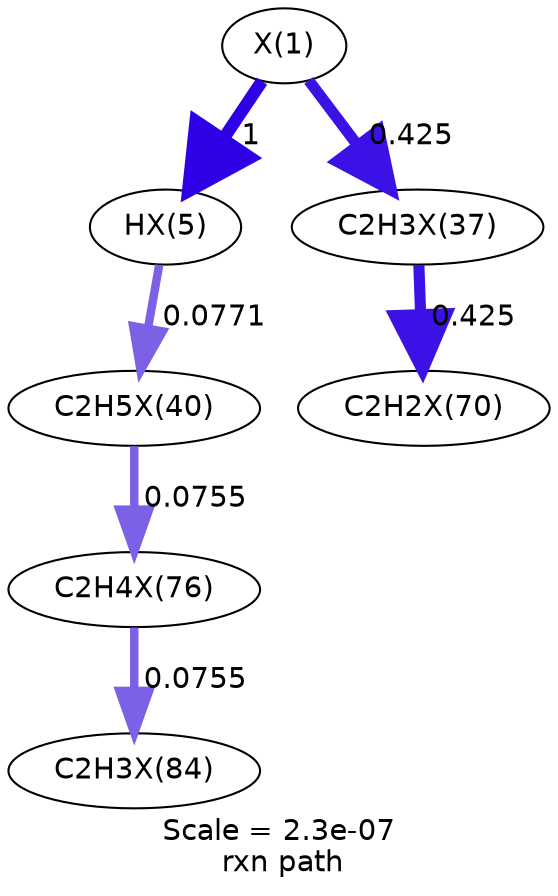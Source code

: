 digraph reaction_paths {
center=1;
s47 -> s48[fontname="Helvetica", style="setlinewidth(6)", arrowsize=3, color="0.7, 1.5, 0.9"
, label=" 1"];
s47 -> s49[fontname="Helvetica", style="setlinewidth(5.35)", arrowsize=2.68, color="0.7, 0.925, 0.9"
, label=" 0.425"];
s48 -> s50[fontname="Helvetica", style="setlinewidth(4.06)", arrowsize=2.03, color="0.7, 0.577, 0.9"
, label=" 0.0771"];
s49 -> s53[fontname="Helvetica", style="setlinewidth(5.35)", arrowsize=2.68, color="0.7, 0.925, 0.9"
, label=" 0.425"];
s50 -> s54[fontname="Helvetica", style="setlinewidth(4.05)", arrowsize=2.02, color="0.7, 0.575, 0.9"
, label=" 0.0755"];
s54 -> s58[fontname="Helvetica", style="setlinewidth(4.05)", arrowsize=2.02, color="0.7, 0.575, 0.9"
, label=" 0.0755"];
s47 [ fontname="Helvetica", label="X(1)"];
s48 [ fontname="Helvetica", label="HX(5)"];
s49 [ fontname="Helvetica", label="C2H3X(37)"];
s50 [ fontname="Helvetica", label="C2H5X(40)"];
s53 [ fontname="Helvetica", label="C2H2X(70)"];
s54 [ fontname="Helvetica", label="C2H4X(76)"];
s58 [ fontname="Helvetica", label="C2H3X(84)"];
 label = "Scale = 2.3e-07\l rxn path";
 fontname = "Helvetica";
}
